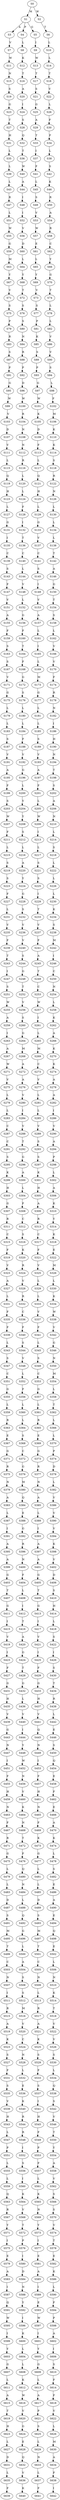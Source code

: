 strict digraph  {
	S0 -> S1 [ label = M ];
	S0 -> S2 [ label = W ];
	S1 -> S3 [ label = A ];
	S1 -> S4 [ label = P ];
	S1 -> S5 [ label = G ];
	S2 -> S6 [ label = T ];
	S3 -> S7 [ label = V ];
	S4 -> S8 [ label = L ];
	S5 -> S9 [ label = I ];
	S6 -> S10 [ label = L ];
	S7 -> S11 [ label = W ];
	S8 -> S12 [ label = K ];
	S9 -> S13 [ label = W ];
	S10 -> S14 [ label = L ];
	S11 -> S15 [ label = N ];
	S12 -> S16 [ label = T ];
	S13 -> S17 [ label = T ];
	S14 -> S18 [ label = T ];
	S15 -> S19 [ label = S ];
	S16 -> S20 [ label = A ];
	S17 -> S21 [ label = S ];
	S18 -> S22 [ label = V ];
	S19 -> S23 [ label = G ];
	S20 -> S24 [ label = I ];
	S21 -> S25 [ label = G ];
	S22 -> S26 [ label = L ];
	S23 -> S27 [ label = T ];
	S24 -> S28 [ label = S ];
	S25 -> S29 [ label = A ];
	S26 -> S30 [ label = F ];
	S27 -> S31 [ label = H ];
	S28 -> S32 [ label = Q ];
	S29 -> S33 [ label = T ];
	S30 -> S34 [ label = F ];
	S31 -> S35 [ label = L ];
	S32 -> S36 [ label = T ];
	S33 -> S37 [ label = I ];
	S34 -> S38 [ label = L ];
	S35 -> S39 [ label = L ];
	S36 -> S40 [ label = W ];
	S37 -> S41 [ label = F ];
	S38 -> S42 [ label = S ];
	S39 -> S43 [ label = L ];
	S40 -> S44 [ label = A ];
	S41 -> S45 [ label = L ];
	S42 -> S46 [ label = K ];
	S43 -> S47 [ label = R ];
	S44 -> S48 [ label = I ];
	S45 -> S49 [ label = S ];
	S46 -> S50 [ label = R ];
	S47 -> S51 [ label = L ];
	S48 -> S52 [ label = I ];
	S49 -> S53 [ label = V ];
	S50 -> S54 [ label = A ];
	S51 -> S55 [ label = W ];
	S52 -> S56 [ label = V ];
	S53 -> S57 [ label = W ];
	S54 -> S58 [ label = R ];
	S55 -> S59 [ label = G ];
	S56 -> S60 [ label = D ];
	S57 -> S61 [ label = E ];
	S58 -> S62 [ label = C ];
	S59 -> S63 [ label = M ];
	S60 -> S64 [ label = L ];
	S61 -> S65 [ label = L ];
	S62 -> S66 [ label = Y ];
	S63 -> S67 [ label = Y ];
	S64 -> S68 [ label = Y ];
	S65 -> S69 [ label = Y ];
	S66 -> S70 [ label = G ];
	S67 -> S71 [ label = V ];
	S68 -> S72 [ label = T ];
	S69 -> S73 [ label = V ];
	S70 -> S74 [ label = T ];
	S71 -> S75 [ label = S ];
	S72 -> S76 [ label = S ];
	S73 -> S77 [ label = S ];
	S74 -> S78 [ label = L ];
	S75 -> S79 [ label = P ];
	S76 -> S80 [ label = S ];
	S77 -> S81 [ label = P ];
	S78 -> S82 [ label = L ];
	S79 -> S83 [ label = R ];
	S80 -> S84 [ label = N ];
	S81 -> S85 [ label = K ];
	S82 -> S86 [ label = V ];
	S83 -> S87 [ label = S ];
	S84 -> S88 [ label = R ];
	S85 -> S89 [ label = S ];
	S86 -> S90 [ label = V ];
	S87 -> S91 [ label = P ];
	S88 -> S92 [ label = P ];
	S89 -> S93 [ label = P ];
	S90 -> S94 [ label = S ];
	S91 -> S95 [ label = G ];
	S92 -> S96 [ label = D ];
	S93 -> S97 [ label = G ];
	S94 -> S98 [ label = L ];
	S95 -> S99 [ label = W ];
	S96 -> S100 [ label = W ];
	S97 -> S101 [ label = W ];
	S98 -> S102 [ label = F ];
	S99 -> S103 [ label = V ];
	S100 -> S104 [ label = R ];
	S101 -> S105 [ label = K ];
	S102 -> S106 [ label = M ];
	S103 -> S107 [ label = D ];
	S104 -> S108 [ label = N ];
	S105 -> S109 [ label = D ];
	S106 -> S110 [ label = K ];
	S107 -> S111 [ label = V ];
	S108 -> S112 [ label = N ];
	S109 -> S113 [ label = F ];
	S110 -> S114 [ label = K ];
	S111 -> S115 [ label = L ];
	S112 -> S116 [ label = R ];
	S113 -> S117 [ label = L ];
	S114 -> S118 [ label = S ];
	S115 -> S119 [ label = Q ];
	S116 -> S120 [ label = L ];
	S117 -> S121 [ label = Q ];
	S118 -> S122 [ label = R ];
	S119 -> S123 [ label = H ];
	S120 -> S124 [ label = L ];
	S121 -> S125 [ label = H ];
	S122 -> S126 [ label = N ];
	S123 -> S127 [ label = L ];
	S124 -> S128 [ label = F ];
	S125 -> S129 [ label = L ];
	S126 -> S130 [ label = L ];
	S127 -> S131 [ label = G ];
	S128 -> S132 [ label = I ];
	S129 -> S133 [ label = G ];
	S130 -> S134 [ label = L ];
	S131 -> S135 [ label = I ];
	S132 -> S136 [ label = T ];
	S133 -> S137 [ label = V ];
	S134 -> S138 [ label = L ];
	S135 -> S139 [ label = C ];
	S136 -> S140 [ label = C ];
	S137 -> S141 [ label = C ];
	S138 -> S142 [ label = T ];
	S139 -> S143 [ label = S ];
	S140 -> S144 [ label = L ];
	S141 -> S145 [ label = S ];
	S142 -> S146 [ label = A ];
	S143 -> S147 [ label = F ];
	S144 -> S148 [ label = V ];
	S145 -> S149 [ label = I ];
	S146 -> S150 [ label = G ];
	S147 -> S151 [ label = V ];
	S148 -> S152 [ label = L ];
	S149 -> S153 [ label = V ];
	S150 -> S154 [ label = T ];
	S151 -> S155 [ label = A ];
	S152 -> S156 [ label = G ];
	S153 -> S157 [ label = A ];
	S154 -> S158 [ label = S ];
	S155 -> S159 [ label = F ];
	S156 -> S160 [ label = F ];
	S157 -> S161 [ label = L ];
	S158 -> S162 [ label = L ];
	S159 -> S163 [ label = S ];
	S160 -> S164 [ label = T ];
	S161 -> S165 [ label = I ];
	S162 -> S166 [ label = V ];
	S163 -> S167 [ label = S ];
	S164 -> S168 [ label = F ];
	S165 -> S169 [ label = L ];
	S166 -> S170 [ label = V ];
	S167 -> S171 [ label = V ];
	S168 -> S172 [ label = G ];
	S169 -> S173 [ label = M ];
	S170 -> S174 [ label = F ];
	S171 -> S175 [ label = G ];
	S172 -> S176 [ label = S ];
	S173 -> S177 [ label = G ];
	S174 -> S178 [ label = R ];
	S175 -> S179 [ label = L ];
	S176 -> S180 [ label = L ];
	S177 -> S181 [ label = L ];
	S178 -> S182 [ label = N ];
	S179 -> S183 [ label = L ];
	S180 -> S184 [ label = L ];
	S181 -> S185 [ label = L ];
	S182 -> S186 [ label = I ];
	S183 -> S187 [ label = S ];
	S184 -> S188 [ label = F ];
	S185 -> S189 [ label = S ];
	S186 -> S190 [ label = H ];
	S187 -> S191 [ label = V ];
	S188 -> S192 [ label = V ];
	S189 -> S193 [ label = V ];
	S190 -> S194 [ label = N ];
	S191 -> S195 [ label = A ];
	S192 -> S196 [ label = G ];
	S193 -> S197 [ label = A ];
	S194 -> S198 [ label = T ];
	S195 -> S199 [ label = F ];
	S196 -> S200 [ label = L ];
	S197 -> S201 [ label = F ];
	S198 -> S202 [ label = S ];
	S199 -> S203 [ label = S ];
	S200 -> S204 [ label = Y ];
	S201 -> S205 [ label = L ];
	S202 -> S206 [ label = A ];
	S203 -> S207 [ label = W ];
	S204 -> S208 [ label = Y ];
	S205 -> S209 [ label = W ];
	S206 -> S210 [ label = N ];
	S207 -> S211 [ label = F ];
	S208 -> S212 [ label = S ];
	S209 -> S213 [ label = I ];
	S210 -> S214 [ label = L ];
	S211 -> S215 [ label = L ];
	S212 -> S216 [ label = L ];
	S213 -> S217 [ label = L ];
	S214 -> S218 [ label = S ];
	S215 -> S219 [ label = S ];
	S216 -> S220 [ label = A ];
	S217 -> S221 [ label = S ];
	S218 -> S222 [ label = L ];
	S219 -> S223 [ label = S ];
	S220 -> S224 [ label = Y ];
	S221 -> S225 [ label = S ];
	S222 -> S226 [ label = L ];
	S223 -> S227 [ label = F ];
	S224 -> S228 [ label = G ];
	S225 -> S229 [ label = I ];
	S226 -> S230 [ label = L ];
	S227 -> S231 [ label = L ];
	S228 -> S232 [ label = S ];
	S229 -> S233 [ label = T ];
	S230 -> S234 [ label = K ];
	S231 -> S235 [ label = V ];
	S232 -> S236 [ label = V ];
	S233 -> S237 [ label = V ];
	S234 -> S238 [ label = S ];
	S235 -> S239 [ label = F ];
	S236 -> S240 [ label = V ];
	S237 -> S241 [ label = F ];
	S238 -> S242 [ label = M ];
	S239 -> S243 [ label = T ];
	S240 -> S244 [ label = S ];
	S241 -> S245 [ label = A ];
	S242 -> S246 [ label = I ];
	S243 -> S247 [ label = I ];
	S244 -> S248 [ label = G ];
	S245 -> S249 [ label = T ];
	S246 -> S250 [ label = C ];
	S247 -> S251 [ label = S ];
	S248 -> S252 [ label = T ];
	S249 -> S253 [ label = C ];
	S250 -> S254 [ label = N ];
	S251 -> S255 [ label = W ];
	S252 -> S256 [ label = V ];
	S253 -> S257 [ label = W ];
	S254 -> S258 [ label = L ];
	S255 -> S259 [ label = A ];
	S256 -> S260 [ label = S ];
	S257 -> S261 [ label = I ];
	S258 -> S262 [ label = K ];
	S259 -> S263 [ label = I ];
	S260 -> S264 [ label = G ];
	S261 -> S265 [ label = L ];
	S262 -> S266 [ label = A ];
	S263 -> S267 [ label = A ];
	S264 -> S268 [ label = M ];
	S265 -> S269 [ label = M ];
	S266 -> S270 [ label = K ];
	S267 -> S271 [ label = W ];
	S268 -> S272 [ label = A ];
	S269 -> S273 [ label = C ];
	S270 -> S274 [ label = K ];
	S271 -> S275 [ label = V ];
	S272 -> S276 [ label = A ];
	S273 -> S277 [ label = V ];
	S274 -> S278 [ label = A ];
	S275 -> S279 [ label = L ];
	S276 -> S280 [ label = V ];
	S277 -> S281 [ label = L ];
	S278 -> S282 [ label = A ];
	S279 -> S283 [ label = L ];
	S280 -> S284 [ label = I ];
	S281 -> S285 [ label = L ];
	S282 -> S286 [ label = I ];
	S283 -> S287 [ label = C ];
	S284 -> S288 [ label = V ];
	S285 -> S289 [ label = V ];
	S286 -> S290 [ label = V ];
	S287 -> S291 [ label = C ];
	S288 -> S292 [ label = T ];
	S289 -> S293 [ label = S ];
	S290 -> S294 [ label = A ];
	S291 -> S295 [ label = S ];
	S292 -> S296 [ label = G ];
	S293 -> S297 [ label = S ];
	S294 -> S298 [ label = P ];
	S295 -> S299 [ label = K ];
	S296 -> S300 [ label = A ];
	S297 -> S301 [ label = K ];
	S298 -> S302 [ label = L ];
	S299 -> S303 [ label = H ];
	S300 -> S304 [ label = L ];
	S301 -> S305 [ label = H ];
	S302 -> S306 [ label = A ];
	S303 -> S307 [ label = G ];
	S304 -> S308 [ label = F ];
	S305 -> S309 [ label = A ];
	S306 -> S310 [ label = K ];
	S307 -> S311 [ label = R ];
	S308 -> S312 [ label = C ];
	S309 -> S313 [ label = R ];
	S310 -> S314 [ label = Y ];
	S311 -> S315 [ label = C ];
	S312 -> S316 [ label = S ];
	S313 -> S317 [ label = C ];
	S314 -> S318 [ label = K ];
	S315 -> S319 [ label = F ];
	S316 -> S320 [ label = K ];
	S317 -> S321 [ label = F ];
	S318 -> S322 [ label = E ];
	S319 -> S323 [ label = V ];
	S320 -> S324 [ label = R ];
	S321 -> S325 [ label = V ];
	S322 -> S326 [ label = M ];
	S323 -> S327 [ label = A ];
	S324 -> S328 [ label = V ];
	S325 -> S329 [ label = L ];
	S326 -> S330 [ label = L ];
	S327 -> S331 [ label = L ];
	S328 -> S332 [ label = R ];
	S329 -> S333 [ label = L ];
	S330 -> S334 [ label = K ];
	S331 -> S335 [ label = F ];
	S332 -> S336 [ label = C ];
	S333 -> S337 [ label = V ];
	S334 -> S338 [ label = W ];
	S335 -> S339 [ label = F ];
	S336 -> S340 [ label = F ];
	S337 -> S341 [ label = F ];
	S338 -> S342 [ label = V ];
	S339 -> S343 [ label = L ];
	S340 -> S344 [ label = S ];
	S341 -> S345 [ label = L ];
	S342 -> S346 [ label = G ];
	S343 -> S347 [ label = S ];
	S344 -> S348 [ label = V ];
	S345 -> S349 [ label = S ];
	S346 -> S350 [ label = N ];
	S347 -> S351 [ label = C ];
	S348 -> S352 [ label = L ];
	S349 -> S353 [ label = C ];
	S350 -> S354 [ label = M ];
	S351 -> S355 [ label = G ];
	S352 -> S356 [ label = F ];
	S353 -> S357 [ label = G ];
	S354 -> S358 [ label = L ];
	S355 -> S359 [ label = L ];
	S356 -> S360 [ label = L ];
	S357 -> S361 [ label = L ];
	S358 -> S362 [ label = T ];
	S359 -> S363 [ label = R ];
	S360 -> S364 [ label = L ];
	S361 -> S365 [ label = R ];
	S362 -> S366 [ label = L ];
	S363 -> S367 [ label = E ];
	S364 -> S368 [ label = S ];
	S365 -> S369 [ label = E ];
	S366 -> S370 [ label = L ];
	S367 -> S371 [ label = G ];
	S368 -> S372 [ label = C ];
	S369 -> S373 [ label = G ];
	S370 -> S374 [ label = P ];
	S371 -> S375 [ label = R ];
	S372 -> S376 [ label = G ];
	S373 -> S377 [ label = R ];
	S374 -> S378 [ label = D ];
	S375 -> S379 [ label = N ];
	S376 -> S380 [ label = M ];
	S377 -> S381 [ label = N ];
	S378 -> S382 [ label = L ];
	S379 -> S383 [ label = A ];
	S380 -> S384 [ label = Q ];
	S381 -> S385 [ label = A ];
	S382 -> S386 [ label = V ];
	S383 -> S387 [ label = L ];
	S384 -> S388 [ label = E ];
	S385 -> S389 [ label = L ];
	S386 -> S390 [ label = V ];
	S387 -> S391 [ label = I ];
	S388 -> S392 [ label = G ];
	S389 -> S393 [ label = I ];
	S390 -> S394 [ label = V ];
	S391 -> S395 [ label = A ];
	S392 -> S396 [ label = R ];
	S393 -> S397 [ label = A ];
	S394 -> S398 [ label = K ];
	S395 -> S399 [ label = A ];
	S396 -> S400 [ label = N ];
	S397 -> S401 [ label = A ];
	S398 -> S402 [ label = V ];
	S399 -> S403 [ label = G ];
	S400 -> S404 [ label = F ];
	S401 -> S405 [ label = G ];
	S402 -> S406 [ label = D ];
	S403 -> S407 [ label = T ];
	S404 -> S408 [ label = L ];
	S405 -> S409 [ label = T ];
	S406 -> S410 [ label = S ];
	S407 -> S411 [ label = G ];
	S408 -> S412 [ label = I ];
	S409 -> S413 [ label = G ];
	S410 -> S414 [ label = H ];
	S411 -> S415 [ label = I ];
	S412 -> S416 [ label = T ];
	S413 -> S417 [ label = I ];
	S414 -> S418 [ label = L ];
	S415 -> S419 [ label = V ];
	S416 -> S420 [ label = A ];
	S417 -> S421 [ label = V ];
	S418 -> S422 [ label = S ];
	S419 -> S423 [ label = I ];
	S420 -> S424 [ label = G ];
	S421 -> S425 [ label = I ];
	S422 -> S426 [ label = I ];
	S423 -> S427 [ label = F ];
	S424 -> S428 [ label = T ];
	S425 -> S429 [ label = F ];
	S426 -> S430 [ label = S ];
	S427 -> S431 [ label = G ];
	S428 -> S432 [ label = G ];
	S429 -> S433 [ label = G ];
	S430 -> S434 [ label = T ];
	S431 -> S435 [ label = H ];
	S432 -> S436 [ label = L ];
	S433 -> S437 [ label = H ];
	S434 -> S438 [ label = R ];
	S435 -> S439 [ label = V ];
	S436 -> S440 [ label = V ];
	S437 -> S441 [ label = V ];
	S438 -> S442 [ label = L ];
	S439 -> S443 [ label = G ];
	S440 -> S444 [ label = I ];
	S441 -> S445 [ label = Q ];
	S442 -> S446 [ label = E ];
	S443 -> S447 [ label = N ];
	S444 -> S448 [ label = Y ];
	S445 -> S449 [ label = N ];
	S446 -> S450 [ label = S ];
	S447 -> S451 [ label = I ];
	S448 -> S452 [ label = W ];
	S449 -> S453 [ label = I ];
	S450 -> S454 [ label = Q ];
	S451 -> S455 [ label = F ];
	S452 -> S456 [ label = N ];
	S453 -> S457 [ label = F ];
	S454 -> S458 [ label = E ];
	S455 -> S459 [ label = H ];
	S456 -> S460 [ label = V ];
	S457 -> S461 [ label = H ];
	S458 -> S462 [ label = F ];
	S459 -> S463 [ label = N ];
	S460 -> S464 [ label = K ];
	S461 -> S465 [ label = N ];
	S462 -> S466 [ label = E ];
	S463 -> S467 [ label = F ];
	S464 -> S468 [ label = N ];
	S465 -> S469 [ label = F ];
	S466 -> S470 [ label = A ];
	S467 -> S471 [ label = R ];
	S468 -> S472 [ label = T ];
	S469 -> S473 [ label = K ];
	S470 -> S474 [ label = K ];
	S471 -> S475 [ label = G ];
	S472 -> S476 [ label = F ];
	S473 -> S477 [ label = G ];
	S474 -> S478 [ label = L ];
	S475 -> S479 [ label = L ];
	S476 -> S480 [ label = Q ];
	S477 -> S481 [ label = L ];
	S478 -> S482 [ label = S ];
	S479 -> S483 [ label = L ];
	S480 -> S484 [ label = N ];
	S481 -> S485 [ label = L ];
	S482 -> S486 [ label = E ];
	S483 -> S487 [ label = D ];
	S484 -> S488 [ label = L ];
	S485 -> S489 [ label = D ];
	S486 -> S490 [ label = A ];
	S487 -> S491 [ label = S ];
	S488 -> S492 [ label = Q ];
	S489 -> S493 [ label = S ];
	S490 -> S494 [ label = E ];
	S491 -> S495 [ label = M ];
	S492 -> S496 [ label = G ];
	S493 -> S497 [ label = M ];
	S494 -> S498 [ label = Q ];
	S495 -> S499 [ label = T ];
	S496 -> S500 [ label = L ];
	S497 -> S501 [ label = T ];
	S498 -> S502 [ label = E ];
	S499 -> S503 [ label = C ];
	S500 -> S504 [ label = A ];
	S501 -> S505 [ label = C ];
	S502 -> S506 [ label = L ];
	S503 -> S507 [ label = N ];
	S504 -> S508 [ label = S ];
	S505 -> S509 [ label = N ];
	S506 -> S510 [ label = N ];
	S507 -> S511 [ label = I ];
	S508 -> S512 [ label = S ];
	S509 -> S513 [ label = L ];
	S510 -> S514 [ label = K ];
	S511 -> S515 [ label = R ];
	S512 -> S516 [ label = M ];
	S513 -> S517 [ label = R ];
	S514 -> S518 [ label = T ];
	S515 -> S519 [ label = A ];
	S516 -> S520 [ label = V ];
	S517 -> S521 [ label = A ];
	S518 -> S522 [ label = V ];
	S519 -> S523 [ label = K ];
	S520 -> S524 [ label = C ];
	S521 -> S525 [ label = K ];
	S522 -> S526 [ label = V ];
	S523 -> S527 [ label = S ];
	S524 -> S528 [ label = N ];
	S525 -> S529 [ label = S ];
	S526 -> S530 [ label = S ];
	S527 -> S531 [ label = F ];
	S528 -> S532 [ label = L ];
	S529 -> S533 [ label = F ];
	S530 -> S534 [ label = L ];
	S531 -> S535 [ label = S ];
	S532 -> S536 [ label = E ];
	S533 -> S537 [ label = S ];
	S534 -> S538 [ label = Q ];
	S535 -> S539 [ label = V ];
	S536 -> S540 [ label = K ];
	S537 -> S541 [ label = I ];
	S538 -> S542 [ label = S ];
	S539 -> S543 [ label = H ];
	S540 -> S544 [ label = R ];
	S541 -> S545 [ label = H ];
	S542 -> S546 [ label = V ];
	S543 -> S547 [ label = L ];
	S544 -> S548 [ label = R ];
	S545 -> S549 [ label = F ];
	S546 -> S550 [ label = T ];
	S547 -> S551 [ label = P ];
	S548 -> S552 [ label = I ];
	S549 -> S553 [ label = P ];
	S550 -> S554 [ label = Y ];
	S551 -> S555 [ label = L ];
	S552 -> S556 [ label = S ];
	S553 -> S557 [ label = F ];
	S554 -> S558 [ label = A ];
	S555 -> S559 [ label = L ];
	S556 -> S560 [ label = I ];
	S557 -> S561 [ label = L ];
	S558 -> S562 [ label = V ];
	S559 -> S563 [ label = Q ];
	S560 -> S564 [ label = K ];
	S561 -> S565 [ label = K ];
	S562 -> S566 [ label = S ];
	S563 -> S567 [ label = R ];
	S564 -> S568 [ label = V ];
	S565 -> S569 [ label = N ];
	S566 -> S570 [ label = S ];
	S567 -> S571 [ label = Y ];
	S568 -> S572 [ label = T ];
	S569 -> S573 [ label = Y ];
	S570 -> S574 [ label = V ];
	S571 -> S575 [ label = I ];
	S572 -> S576 [ label = P ];
	S573 -> S577 [ label = I ];
	S574 -> S578 [ label = T ];
	S575 -> S579 [ label = E ];
	S576 -> S580 [ label = I ];
	S577 -> S581 [ label = E ];
	S578 -> S582 [ label = E ];
	S579 -> S583 [ label = A ];
	S580 -> S584 [ label = D ];
	S581 -> S585 [ label = A ];
	S582 -> S586 [ label = K ];
	S583 -> S587 [ label = I ];
	S584 -> S588 [ label = N ];
	S585 -> S589 [ label = I ];
	S586 -> S590 [ label = L ];
	S587 -> S591 [ label = Q ];
	S588 -> S592 [ label = Y ];
	S589 -> S593 [ label = E ];
	S590 -> S594 [ label = F ];
	S591 -> S595 [ label = W ];
	S592 -> S596 [ label = I ];
	S593 -> S597 [ label = W ];
	S594 -> S598 [ label = P ];
	S595 -> S599 [ label = I ];
	S596 -> S600 [ label = K ];
	S597 -> S601 [ label = I ];
	S598 -> S602 [ label = A ];
	S599 -> S603 [ label = Y ];
	S600 -> S604 [ label = L ];
	S601 -> S605 [ label = Y ];
	S602 -> S606 [ label = I ];
	S603 -> S607 [ label = G ];
	S604 -> S608 [ label = L ];
	S605 -> S609 [ label = G ];
	S606 -> S610 [ label = S ];
	S607 -> S611 [ label = L ];
	S608 -> S612 [ label = K ];
	S609 -> S613 [ label = L ];
	S610 -> S614 [ label = F ];
	S611 -> S615 [ label = A ];
	S612 -> S616 [ label = W ];
	S613 -> S617 [ label = A ];
	S614 -> S618 [ label = F ];
	S615 -> S619 [ label = T ];
	S616 -> S620 [ label = V ];
	S617 -> S621 [ label = P ];
	S618 -> S622 [ label = V ];
	S619 -> S623 [ label = H ];
	S620 -> S624 [ label = G ];
	S621 -> S625 [ label = S ];
	S622 -> S626 [ label = L ];
	S623 -> S627 [ label = L ];
	S624 -> S628 [ label = E ];
	S625 -> S629 [ label = L ];
	S626 -> S630 [ label = M ];
	S627 -> S631 [ label = D ];
	S628 -> S632 [ label = Q ];
	S629 -> S633 [ label = N ];
	S630 -> S634 [ label = A ];
	S631 -> S635 [ label = L ];
	S632 -> S636 [ label = V ];
	S633 -> S637 [ label = L ];
	S634 -> S638 [ label = F ];
	S635 -> S639 [ label = F ];
	S636 -> S640 [ label = K ];
	S637 -> S641 [ label = F ];
	S638 -> S642 [ label = I ];
}

